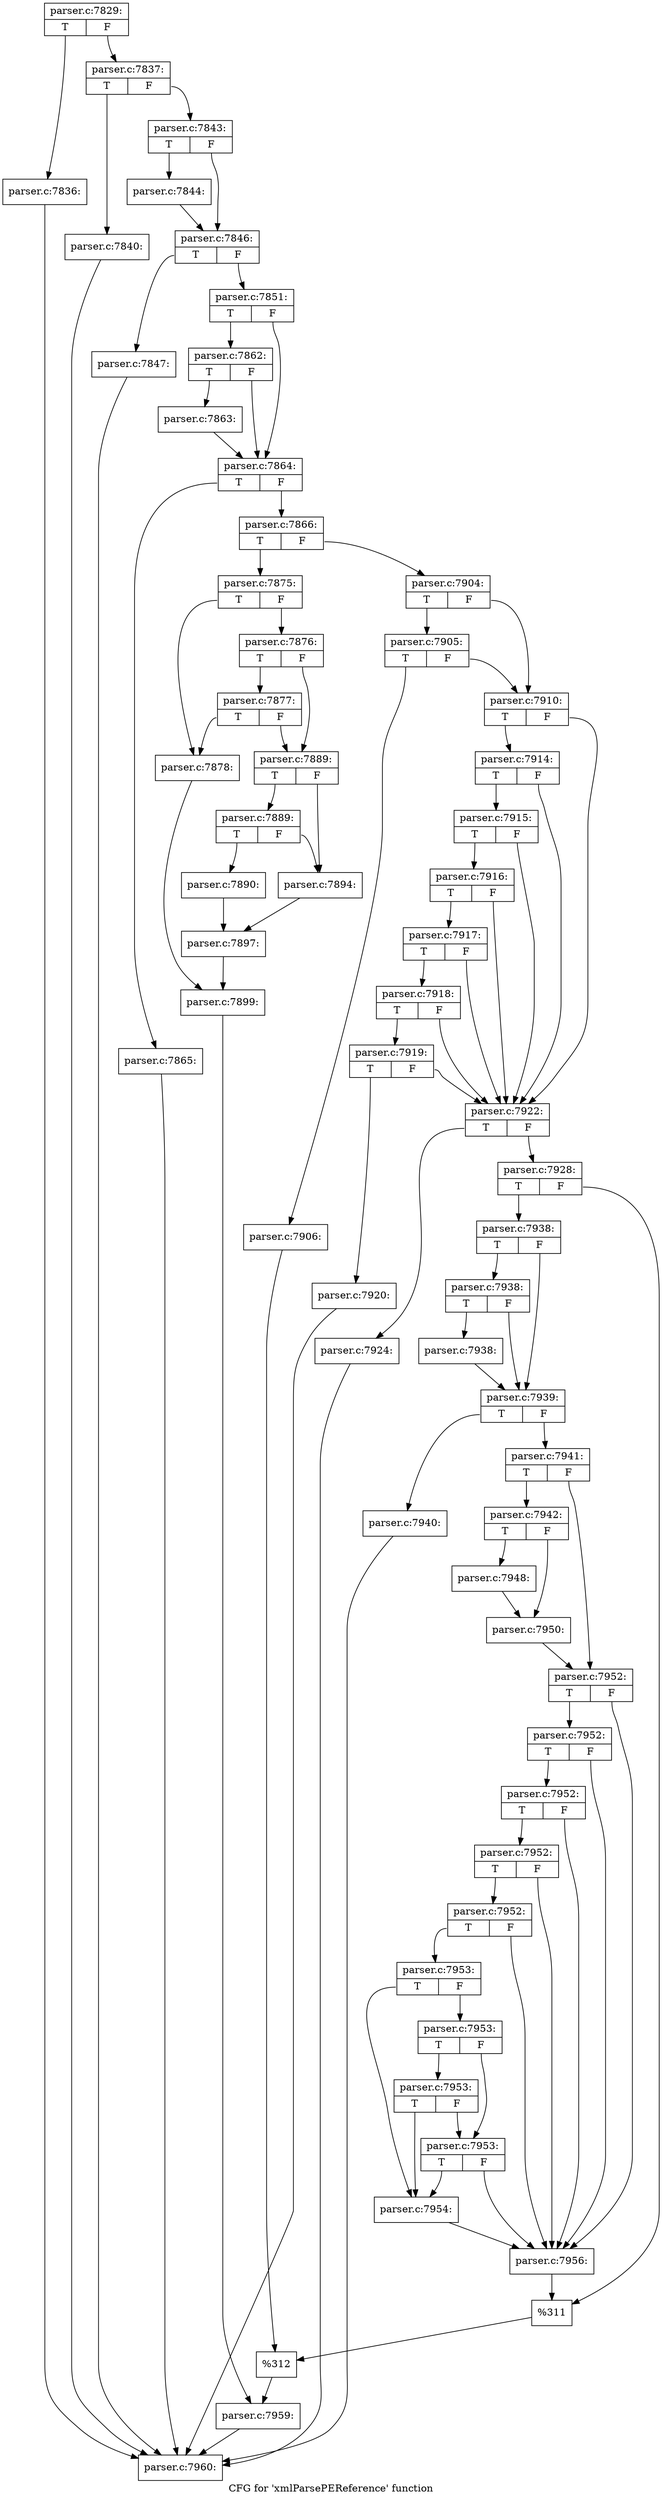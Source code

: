 digraph "CFG for 'xmlParsePEReference' function" {
	label="CFG for 'xmlParsePEReference' function";

	Node0x55d73bb9cad0 [shape=record,label="{parser.c:7829:|{<s0>T|<s1>F}}"];
	Node0x55d73bb9cad0:s0 -> Node0x55d73bbb63e0;
	Node0x55d73bb9cad0:s1 -> Node0x55d73bbb6430;
	Node0x55d73bbb63e0 [shape=record,label="{parser.c:7836:}"];
	Node0x55d73bbb63e0 -> Node0x55d73bba1140;
	Node0x55d73bbb6430 [shape=record,label="{parser.c:7837:|{<s0>T|<s1>F}}"];
	Node0x55d73bbb6430:s0 -> Node0x55d73bbb6cb0;
	Node0x55d73bbb6430:s1 -> Node0x55d73bbb6d00;
	Node0x55d73bbb6cb0 [shape=record,label="{parser.c:7840:}"];
	Node0x55d73bbb6cb0 -> Node0x55d73bba1140;
	Node0x55d73bbb6d00 [shape=record,label="{parser.c:7843:|{<s0>T|<s1>F}}"];
	Node0x55d73bbb6d00:s0 -> Node0x55d73bbb74d0;
	Node0x55d73bbb6d00:s1 -> Node0x55d73bbb7520;
	Node0x55d73bbb74d0 [shape=record,label="{parser.c:7844:}"];
	Node0x55d73bbb74d0 -> Node0x55d73bbb7520;
	Node0x55d73bbb7520 [shape=record,label="{parser.c:7846:|{<s0>T|<s1>F}}"];
	Node0x55d73bbb7520:s0 -> Node0x55d73bbb7c20;
	Node0x55d73bbb7520:s1 -> Node0x55d73bbb7c70;
	Node0x55d73bbb7c20 [shape=record,label="{parser.c:7847:}"];
	Node0x55d73bbb7c20 -> Node0x55d73bba1140;
	Node0x55d73bbb7c70 [shape=record,label="{parser.c:7851:|{<s0>T|<s1>F}}"];
	Node0x55d73bbb7c70:s0 -> Node0x55d73bbbcab0;
	Node0x55d73bbb7c70:s1 -> Node0x55d73bbbca60;
	Node0x55d73bbbcab0 [shape=record,label="{parser.c:7862:|{<s0>T|<s1>F}}"];
	Node0x55d73bbbcab0:s0 -> Node0x55d73bbbca10;
	Node0x55d73bbbcab0:s1 -> Node0x55d73bbbca60;
	Node0x55d73bbbca10 [shape=record,label="{parser.c:7863:}"];
	Node0x55d73bbbca10 -> Node0x55d73bbbca60;
	Node0x55d73bbbca60 [shape=record,label="{parser.c:7864:|{<s0>T|<s1>F}}"];
	Node0x55d73bbbca60:s0 -> Node0x55d73bbbdae0;
	Node0x55d73bbbca60:s1 -> Node0x55d73bbbdb30;
	Node0x55d73bbbdae0 [shape=record,label="{parser.c:7865:}"];
	Node0x55d73bbbdae0 -> Node0x55d73bba1140;
	Node0x55d73bbbdb30 [shape=record,label="{parser.c:7866:|{<s0>T|<s1>F}}"];
	Node0x55d73bbbdb30:s0 -> Node0x55d73bbbe010;
	Node0x55d73bbbdb30:s1 -> Node0x55d73bbbe0b0;
	Node0x55d73bbbe010 [shape=record,label="{parser.c:7875:|{<s0>T|<s1>F}}"];
	Node0x55d73bbbe010:s0 -> Node0x55d73bbbe470;
	Node0x55d73bbbe010:s1 -> Node0x55d73bbbe560;
	Node0x55d73bbbe560 [shape=record,label="{parser.c:7876:|{<s0>T|<s1>F}}"];
	Node0x55d73bbbe560:s0 -> Node0x55d73bbbe910;
	Node0x55d73bbbe560:s1 -> Node0x55d73bbbe510;
	Node0x55d73bbbe910 [shape=record,label="{parser.c:7877:|{<s0>T|<s1>F}}"];
	Node0x55d73bbbe910:s0 -> Node0x55d73bbbe470;
	Node0x55d73bbbe910:s1 -> Node0x55d73bbbe510;
	Node0x55d73bbbe470 [shape=record,label="{parser.c:7878:}"];
	Node0x55d73bbbe470 -> Node0x55d73bbbe4c0;
	Node0x55d73bbbe510 [shape=record,label="{parser.c:7889:|{<s0>T|<s1>F}}"];
	Node0x55d73bbbe510:s0 -> Node0x55d73bbbf5f0;
	Node0x55d73bbbe510:s1 -> Node0x55d73bbbf5a0;
	Node0x55d73bbbf5f0 [shape=record,label="{parser.c:7889:|{<s0>T|<s1>F}}"];
	Node0x55d73bbbf5f0:s0 -> Node0x55d73bbbf500;
	Node0x55d73bbbf5f0:s1 -> Node0x55d73bbbf5a0;
	Node0x55d73bbbf500 [shape=record,label="{parser.c:7890:}"];
	Node0x55d73bbbf500 -> Node0x55d73bbbf550;
	Node0x55d73bbbf5a0 [shape=record,label="{parser.c:7894:}"];
	Node0x55d73bbbf5a0 -> Node0x55d73bbbf550;
	Node0x55d73bbbf550 [shape=record,label="{parser.c:7897:}"];
	Node0x55d73bbbf550 -> Node0x55d73bbbe4c0;
	Node0x55d73bbbe4c0 [shape=record,label="{parser.c:7899:}"];
	Node0x55d73bbbe4c0 -> Node0x55d73bbbe060;
	Node0x55d73bbbe0b0 [shape=record,label="{parser.c:7904:|{<s0>T|<s1>F}}"];
	Node0x55d73bbbe0b0:s0 -> Node0x55d73bbc0c80;
	Node0x55d73bbbe0b0:s1 -> Node0x55d73bbc0c30;
	Node0x55d73bbc0c80 [shape=record,label="{parser.c:7905:|{<s0>T|<s1>F}}"];
	Node0x55d73bbc0c80:s0 -> Node0x55d73bbc0b90;
	Node0x55d73bbc0c80:s1 -> Node0x55d73bbc0c30;
	Node0x55d73bbc0b90 [shape=record,label="{parser.c:7906:}"];
	Node0x55d73bbc0b90 -> Node0x55d73bbc0be0;
	Node0x55d73bbc0c30 [shape=record,label="{parser.c:7910:|{<s0>T|<s1>F}}"];
	Node0x55d73bbc0c30:s0 -> Node0x55d73bbc22c0;
	Node0x55d73bbc0c30:s1 -> Node0x55d73bbc1ff0;
	Node0x55d73bbc22c0 [shape=record,label="{parser.c:7914:|{<s0>T|<s1>F}}"];
	Node0x55d73bbc22c0:s0 -> Node0x55d73bbc2240;
	Node0x55d73bbc22c0:s1 -> Node0x55d73bbc1ff0;
	Node0x55d73bbc2240 [shape=record,label="{parser.c:7915:|{<s0>T|<s1>F}}"];
	Node0x55d73bbc2240:s0 -> Node0x55d73bbc21c0;
	Node0x55d73bbc2240:s1 -> Node0x55d73bbc1ff0;
	Node0x55d73bbc21c0 [shape=record,label="{parser.c:7916:|{<s0>T|<s1>F}}"];
	Node0x55d73bbc21c0:s0 -> Node0x55d73bbc2140;
	Node0x55d73bbc21c0:s1 -> Node0x55d73bbc1ff0;
	Node0x55d73bbc2140 [shape=record,label="{parser.c:7917:|{<s0>T|<s1>F}}"];
	Node0x55d73bbc2140:s0 -> Node0x55d73bbc20c0;
	Node0x55d73bbc2140:s1 -> Node0x55d73bbc1ff0;
	Node0x55d73bbc20c0 [shape=record,label="{parser.c:7918:|{<s0>T|<s1>F}}"];
	Node0x55d73bbc20c0:s0 -> Node0x55d73bbc2040;
	Node0x55d73bbc20c0:s1 -> Node0x55d73bbc1ff0;
	Node0x55d73bbc2040 [shape=record,label="{parser.c:7919:|{<s0>T|<s1>F}}"];
	Node0x55d73bbc2040:s0 -> Node0x55d73bbc1fa0;
	Node0x55d73bbc2040:s1 -> Node0x55d73bbc1ff0;
	Node0x55d73bbc1fa0 [shape=record,label="{parser.c:7920:}"];
	Node0x55d73bbc1fa0 -> Node0x55d73bba1140;
	Node0x55d73bbc1ff0 [shape=record,label="{parser.c:7922:|{<s0>T|<s1>F}}"];
	Node0x55d73bbc1ff0:s0 -> Node0x55d73bbc4a60;
	Node0x55d73bbc1ff0:s1 -> Node0x55d73bbc4ab0;
	Node0x55d73bbc4a60 [shape=record,label="{parser.c:7924:}"];
	Node0x55d73bbc4a60 -> Node0x55d73bba1140;
	Node0x55d73bbc4ab0 [shape=record,label="{parser.c:7928:|{<s0>T|<s1>F}}"];
	Node0x55d73bbc4ab0:s0 -> Node0x55d73bbc5120;
	Node0x55d73bbc4ab0:s1 -> Node0x55d73bbc5170;
	Node0x55d73bbc5120 [shape=record,label="{parser.c:7938:|{<s0>T|<s1>F}}"];
	Node0x55d73bbc5120:s0 -> Node0x55d73bbc56d0;
	Node0x55d73bbc5120:s1 -> Node0x55d73bbc5680;
	Node0x55d73bbc56d0 [shape=record,label="{parser.c:7938:|{<s0>T|<s1>F}}"];
	Node0x55d73bbc56d0:s0 -> Node0x55d73bbc5630;
	Node0x55d73bbc56d0:s1 -> Node0x55d73bbc5680;
	Node0x55d73bbc5630 [shape=record,label="{parser.c:7938:}"];
	Node0x55d73bbc5630 -> Node0x55d73bbc5680;
	Node0x55d73bbc5680 [shape=record,label="{parser.c:7939:|{<s0>T|<s1>F}}"];
	Node0x55d73bbc5680:s0 -> Node0x55d73bbc6260;
	Node0x55d73bbc5680:s1 -> Node0x55d73bbc62b0;
	Node0x55d73bbc6260 [shape=record,label="{parser.c:7940:}"];
	Node0x55d73bbc6260 -> Node0x55d73bba1140;
	Node0x55d73bbc62b0 [shape=record,label="{parser.c:7941:|{<s0>T|<s1>F}}"];
	Node0x55d73bbc62b0:s0 -> Node0x55d73bbc6790;
	Node0x55d73bbc62b0:s1 -> Node0x55d73bbc67e0;
	Node0x55d73bbc6790 [shape=record,label="{parser.c:7942:|{<s0>T|<s1>F}}"];
	Node0x55d73bbc6790:s0 -> Node0x55d73bbc8910;
	Node0x55d73bbc6790:s1 -> Node0x55d73bbc8960;
	Node0x55d73bbc8910 [shape=record,label="{parser.c:7948:}"];
	Node0x55d73bbc8910 -> Node0x55d73bbc8960;
	Node0x55d73bbc8960 [shape=record,label="{parser.c:7950:}"];
	Node0x55d73bbc8960 -> Node0x55d73bbc67e0;
	Node0x55d73bbc67e0 [shape=record,label="{parser.c:7952:|{<s0>T|<s1>F}}"];
	Node0x55d73bbc67e0:s0 -> Node0x55d73bbc92d0;
	Node0x55d73bbc67e0:s1 -> Node0x55d73bbc90e0;
	Node0x55d73bbc92d0 [shape=record,label="{parser.c:7952:|{<s0>T|<s1>F}}"];
	Node0x55d73bbc92d0:s0 -> Node0x55d73bbc9280;
	Node0x55d73bbc92d0:s1 -> Node0x55d73bbc90e0;
	Node0x55d73bbc9280 [shape=record,label="{parser.c:7952:|{<s0>T|<s1>F}}"];
	Node0x55d73bbc9280:s0 -> Node0x55d73bbc9230;
	Node0x55d73bbc9280:s1 -> Node0x55d73bbc90e0;
	Node0x55d73bbc9230 [shape=record,label="{parser.c:7952:|{<s0>T|<s1>F}}"];
	Node0x55d73bbc9230:s0 -> Node0x55d73bbc91b0;
	Node0x55d73bbc9230:s1 -> Node0x55d73bbc90e0;
	Node0x55d73bbc91b0 [shape=record,label="{parser.c:7952:|{<s0>T|<s1>F}}"];
	Node0x55d73bbc91b0:s0 -> Node0x55d73bbc9130;
	Node0x55d73bbc91b0:s1 -> Node0x55d73bbc90e0;
	Node0x55d73bbc9130 [shape=record,label="{parser.c:7953:|{<s0>T|<s1>F}}"];
	Node0x55d73bbc9130:s0 -> Node0x55d73bbc9090;
	Node0x55d73bbc9130:s1 -> Node0x55d73bbcac00;
	Node0x55d73bbcac00 [shape=record,label="{parser.c:7953:|{<s0>T|<s1>F}}"];
	Node0x55d73bbcac00:s0 -> Node0x55d73bbcb110;
	Node0x55d73bbcac00:s1 -> Node0x55d73bbcab80;
	Node0x55d73bbcb110 [shape=record,label="{parser.c:7953:|{<s0>T|<s1>F}}"];
	Node0x55d73bbcb110:s0 -> Node0x55d73bbc9090;
	Node0x55d73bbcb110:s1 -> Node0x55d73bbcab80;
	Node0x55d73bbcab80 [shape=record,label="{parser.c:7953:|{<s0>T|<s1>F}}"];
	Node0x55d73bbcab80:s0 -> Node0x55d73bbc9090;
	Node0x55d73bbcab80:s1 -> Node0x55d73bbc90e0;
	Node0x55d73bbc9090 [shape=record,label="{parser.c:7954:}"];
	Node0x55d73bbc9090 -> Node0x55d73bbc90e0;
	Node0x55d73bbc90e0 [shape=record,label="{parser.c:7956:}"];
	Node0x55d73bbc90e0 -> Node0x55d73bbc5170;
	Node0x55d73bbc5170 [shape=record,label="{%311}"];
	Node0x55d73bbc5170 -> Node0x55d73bbc0be0;
	Node0x55d73bbc0be0 [shape=record,label="{%312}"];
	Node0x55d73bbc0be0 -> Node0x55d73bbbe060;
	Node0x55d73bbbe060 [shape=record,label="{parser.c:7959:}"];
	Node0x55d73bbbe060 -> Node0x55d73bba1140;
	Node0x55d73bba1140 [shape=record,label="{parser.c:7960:}"];
}
